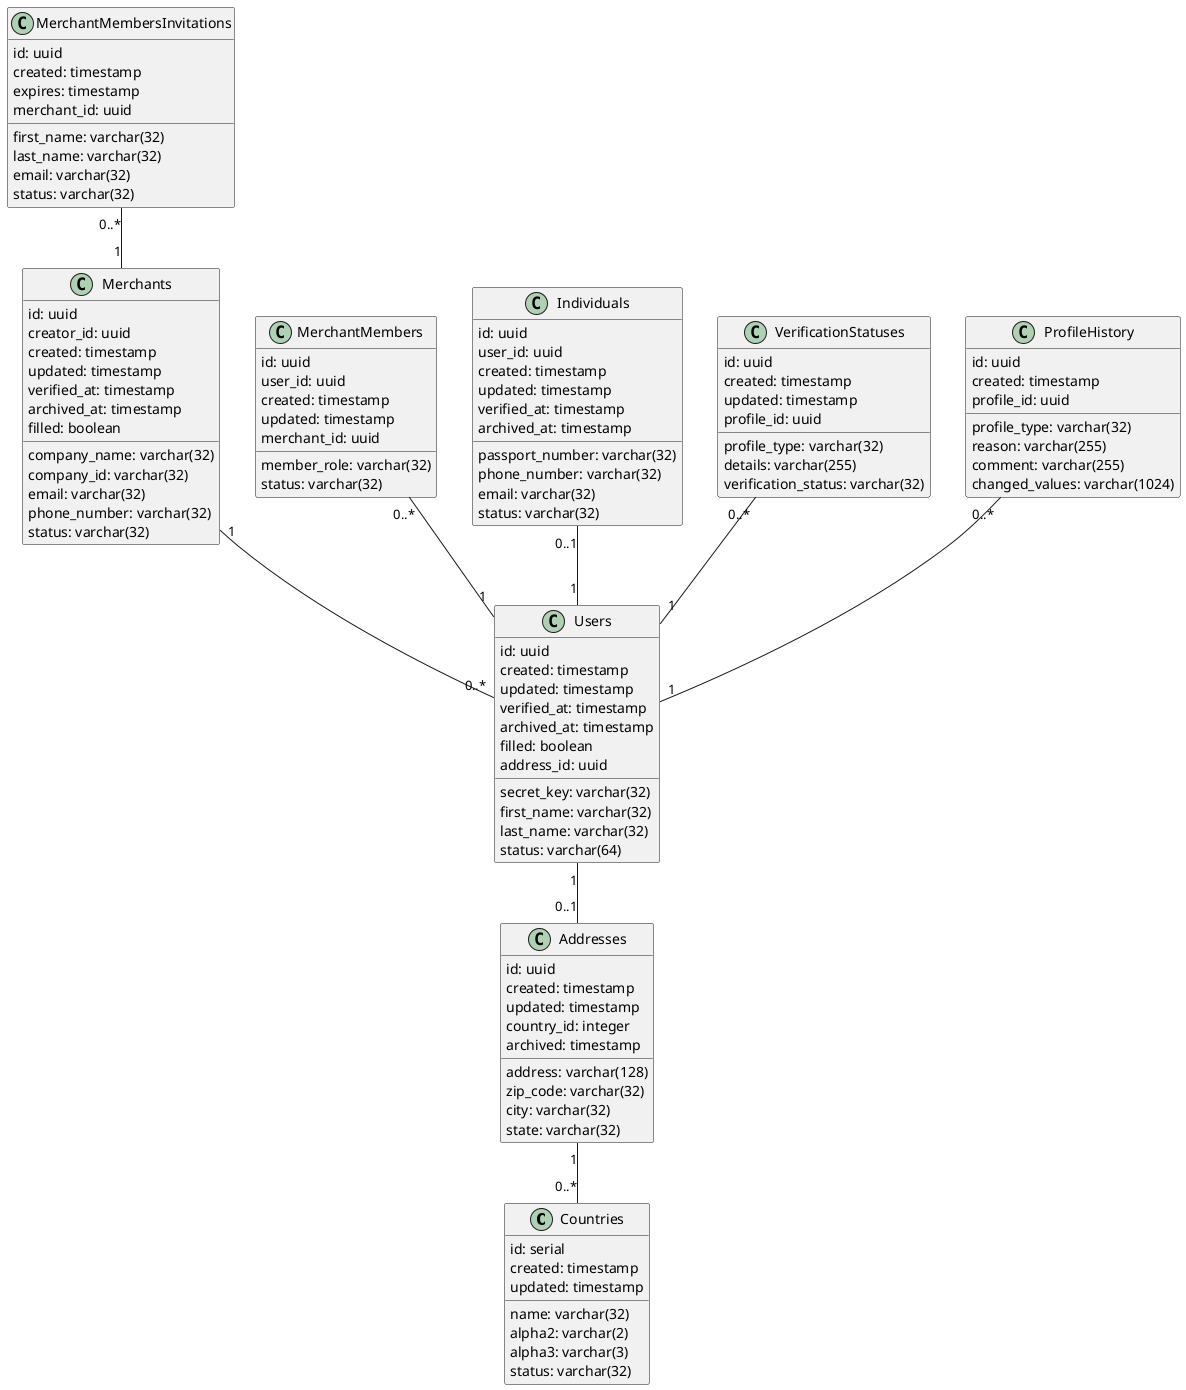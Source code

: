@startuml
class Countries {
  id: serial
  created: timestamp
  updated: timestamp
  name: varchar(32)
  alpha2: varchar(2)
  alpha3: varchar(3)
  status: varchar(32)
}

class Addresses {
  id: uuid
  created: timestamp
  updated: timestamp
  country_id: integer
  address: varchar(128)
  zip_code: varchar(32)
  archived: timestamp
  city: varchar(32)
  state: varchar(32)
}

class Users {
  id: uuid
  secret_key: varchar(32)
  created: timestamp
  updated: timestamp
  first_name: varchar(32)
  last_name: varchar(32)
  verified_at: timestamp
  archived_at: timestamp
  status: varchar(64)
  filled: boolean
  address_id: uuid
}

class Merchants {
  id: uuid
  creator_id: uuid
  created: timestamp
  updated: timestamp
  company_name: varchar(32)
  company_id: varchar(32)
  email: varchar(32)
  phone_number: varchar(32)
  verified_at: timestamp
  archived_at: timestamp
  status: varchar(32)
  filled: boolean
}

class MerchantMembers {
  id: uuid
  user_id: uuid
  created: timestamp
  updated: timestamp
  merchant_id: uuid
  member_role: varchar(32)
  status: varchar(32)
}

class Individuals {
  id: uuid
  user_id: uuid
  created: timestamp
  updated: timestamp
  passport_number: varchar(32)
  phone_number: varchar(32)
  email: varchar(32)
  verified_at: timestamp
  archived_at: timestamp
  status: varchar(32)
}

class VerificationStatuses {
  id: uuid
  created: timestamp
  updated: timestamp
  profile_id: uuid
  profile_type: varchar(32)
  details: varchar(255)
  verification_status: varchar(32)
}

class ProfileHistory {
  id: uuid
  created: timestamp
  profile_id: uuid
  profile_type: varchar(32)
  reason: varchar(255)
  comment: varchar(255)
  changed_values: varchar(1024)
}

class MerchantMembersInvitations {
  id: uuid
  created: timestamp
  expires: timestamp
  merchant_id: uuid
  first_name: varchar(32)
  last_name: varchar(32)
  email: varchar(32)
  status: varchar(32)
}

Addresses "1" -- "0..*" Countries
Users "1" -- "0..1" Addresses
Merchants "1" -- "0..*" Users
MerchantMembers "0..*" -- "1" Users
Individuals "0..1" -- "1" Users
VerificationStatuses "0..*" -- "1" Users
ProfileHistory "0..*" -- "1" Users
MerchantMembersInvitations "0..*" -- "1" Merchants
@enduml